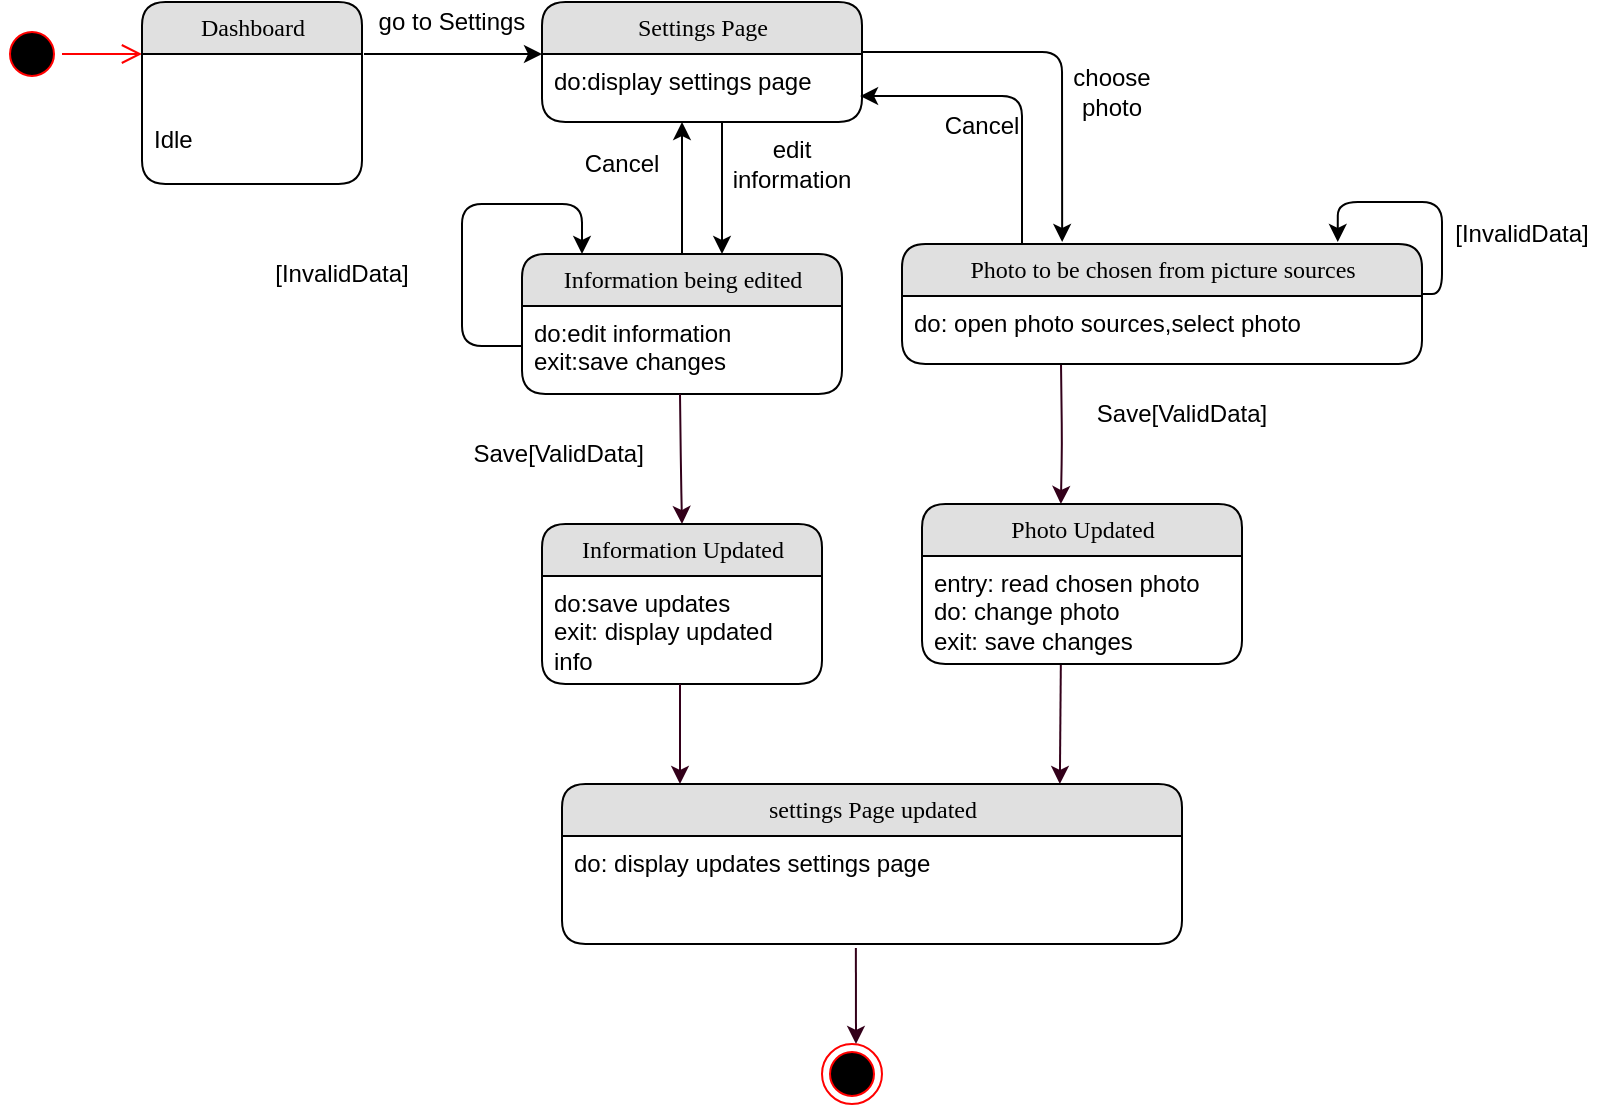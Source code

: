 <mxfile version="13.0.8" type="github">
  <diagram name="Page-1" id="b520641d-4fe3-3701-9064-5fc419738815">
    <mxGraphModel dx="946" dy="597" grid="1" gridSize="10" guides="1" tooltips="1" connect="1" arrows="1" fold="1" page="1" pageScale="1" pageWidth="1100" pageHeight="850" background="#ffffff" math="0" shadow="0">
      <root>
        <mxCell id="0" />
        <mxCell id="1" parent="0" />
        <mxCell id="JuLokaQtnEzh7Riw3Y3C-1" value="" style="ellipse;html=1;shape=startState;fillColor=#000000;strokeColor=#ff0000;" parent="1" vertex="1">
          <mxGeometry x="70" y="240" width="30" height="30" as="geometry" />
        </mxCell>
        <mxCell id="JuLokaQtnEzh7Riw3Y3C-2" value="" style="edgeStyle=orthogonalEdgeStyle;html=1;verticalAlign=bottom;endArrow=open;endSize=8;strokeColor=#ff0000;" parent="1" source="JuLokaQtnEzh7Riw3Y3C-1" edge="1">
          <mxGeometry relative="1" as="geometry">
            <mxPoint x="140" y="255" as="targetPoint" />
          </mxGeometry>
        </mxCell>
        <mxCell id="JuLokaQtnEzh7Riw3Y3C-3" value="" style="endArrow=classic;html=1;" parent="1" edge="1">
          <mxGeometry width="50" height="50" relative="1" as="geometry">
            <mxPoint x="251" y="255" as="sourcePoint" />
            <mxPoint x="340" y="255" as="targetPoint" />
          </mxGeometry>
        </mxCell>
        <mxCell id="JuLokaQtnEzh7Riw3Y3C-7" value="go to Settings" style="text;html=1;strokeColor=none;fillColor=none;align=center;verticalAlign=middle;whiteSpace=wrap;rounded=0;" parent="1" vertex="1">
          <mxGeometry x="250" y="229" width="90" height="20" as="geometry" />
        </mxCell>
        <mxCell id="JuLokaQtnEzh7Riw3Y3C-10" value="" style="endArrow=classic;html=1;" parent="1" edge="1">
          <mxGeometry width="50" height="50" relative="1" as="geometry">
            <mxPoint x="430" y="281" as="sourcePoint" />
            <mxPoint x="430" y="355" as="targetPoint" />
            <Array as="points" />
          </mxGeometry>
        </mxCell>
        <mxCell id="JuLokaQtnEzh7Riw3Y3C-20" value="" style="ellipse;html=1;shape=endState;fillColor=#000000;strokeColor=#ff0000;" parent="1" vertex="1">
          <mxGeometry x="480" y="750" width="30" height="30" as="geometry" />
        </mxCell>
        <mxCell id="JuLokaQtnEzh7Riw3Y3C-25" value="edit information" style="text;html=1;strokeColor=none;fillColor=none;align=center;verticalAlign=middle;whiteSpace=wrap;rounded=0;rotation=0;" parent="1" vertex="1">
          <mxGeometry x="440" y="300" width="50" height="20" as="geometry" />
        </mxCell>
        <mxCell id="JuLokaQtnEzh7Riw3Y3C-26" value="" style="endArrow=classic;html=1;exitX=1;exitY=-0.038;exitDx=0;exitDy=0;exitPerimeter=0;entryX=0.308;entryY=-0.017;entryDx=0;entryDy=0;entryPerimeter=0;" parent="1" source="JuLokaQtnEzh7Riw3Y3C-5" target="JuLokaQtnEzh7Riw3Y3C-27" edge="1">
          <mxGeometry width="50" height="50" relative="1" as="geometry">
            <mxPoint x="460" y="205" as="sourcePoint" />
            <mxPoint x="580" y="254" as="targetPoint" />
            <Array as="points">
              <mxPoint x="600" y="254" />
            </Array>
          </mxGeometry>
        </mxCell>
        <mxCell id="JuLokaQtnEzh7Riw3Y3C-31" value="choose photo" style="text;html=1;strokeColor=none;fillColor=none;align=center;verticalAlign=middle;whiteSpace=wrap;rounded=0;rotation=0;" parent="1" vertex="1">
          <mxGeometry x="590" y="259" width="70" height="30" as="geometry" />
        </mxCell>
        <mxCell id="JuLokaQtnEzh7Riw3Y3C-35" value="[InvalidData]" style="text;html=1;strokeColor=none;fillColor=none;align=center;verticalAlign=middle;whiteSpace=wrap;rounded=0;" parent="1" vertex="1">
          <mxGeometry x="200" y="355" width="80" height="20" as="geometry" />
        </mxCell>
        <mxCell id="JuLokaQtnEzh7Riw3Y3C-52" value="" style="endArrow=classic;html=1;strokeColor=#33001A;entryX=0.434;entryY=0;entryDx=0;entryDy=0;entryPerimeter=0;" parent="1" target="JuLokaQtnEzh7Riw3Y3C-21" edge="1">
          <mxGeometry width="50" height="50" relative="1" as="geometry">
            <mxPoint x="599.5" y="409.5" as="sourcePoint" />
            <mxPoint x="599.5" y="470" as="targetPoint" />
            <Array as="points">
              <mxPoint x="600" y="450" />
            </Array>
          </mxGeometry>
        </mxCell>
        <mxCell id="JuLokaQtnEzh7Riw3Y3C-27" value="Photo to be chosen from picture sources" style="swimlane;html=1;fontStyle=0;childLayout=stackLayout;horizontal=1;startSize=26;fillColor=#e0e0e0;horizontalStack=0;resizeParent=1;resizeLast=0;collapsible=1;marginBottom=0;swimlaneFillColor=#ffffff;align=center;rounded=1;shadow=0;comic=0;labelBackgroundColor=none;strokeWidth=1;fontFamily=Verdana;fontSize=12" parent="1" vertex="1">
          <mxGeometry x="520" y="350" width="260" height="60" as="geometry" />
        </mxCell>
        <mxCell id="JuLokaQtnEzh7Riw3Y3C-28" value="do: open photo sources,select photo" style="text;html=1;strokeColor=none;fillColor=none;spacingLeft=4;spacingRight=4;whiteSpace=wrap;overflow=hidden;rotatable=0;points=[[0,0.5],[1,0.5]];portConstraint=eastwest;" parent="JuLokaQtnEzh7Riw3Y3C-27" vertex="1">
          <mxGeometry y="26" width="260" height="34" as="geometry" />
        </mxCell>
        <mxCell id="JuLokaQtnEzh7Riw3Y3C-32" value="Information being edited" style="swimlane;html=1;fontStyle=0;childLayout=stackLayout;horizontal=1;startSize=26;fillColor=#e0e0e0;horizontalStack=0;resizeParent=1;resizeLast=0;collapsible=1;marginBottom=0;swimlaneFillColor=#ffffff;align=center;rounded=1;shadow=0;comic=0;labelBackgroundColor=none;strokeWidth=1;fontFamily=Verdana;fontSize=12" parent="1" vertex="1">
          <mxGeometry x="330" y="355" width="160" height="70" as="geometry" />
        </mxCell>
        <mxCell id="JuLokaQtnEzh7Riw3Y3C-33" value="do:edit information&lt;br&gt;exit:save changes" style="text;html=1;strokeColor=none;fillColor=none;spacingLeft=4;spacingRight=4;whiteSpace=wrap;overflow=hidden;rotatable=0;points=[[0,0.5],[1,0.5]];portConstraint=eastwest;" parent="JuLokaQtnEzh7Riw3Y3C-32" vertex="1">
          <mxGeometry y="26" width="160" height="40" as="geometry" />
        </mxCell>
        <mxCell id="JuLokaQtnEzh7Riw3Y3C-44" value="" style="edgeStyle=segmentEdgeStyle;endArrow=classic;html=1;exitX=0;exitY=0.5;exitDx=0;exitDy=0;" parent="JuLokaQtnEzh7Riw3Y3C-32" source="JuLokaQtnEzh7Riw3Y3C-33" edge="1">
          <mxGeometry width="50" height="50" relative="1" as="geometry">
            <mxPoint x="-20" y="155" as="sourcePoint" />
            <mxPoint x="30" as="targetPoint" />
            <Array as="points">
              <mxPoint x="-30" y="46" />
              <mxPoint x="-30" y="-25" />
              <mxPoint x="30" y="-25" />
              <mxPoint x="30" />
            </Array>
          </mxGeometry>
        </mxCell>
        <mxCell id="JuLokaQtnEzh7Riw3Y3C-56" value="Save[ValidData]" style="text;html=1;strokeColor=none;fillColor=none;align=center;verticalAlign=middle;whiteSpace=wrap;rounded=0;" parent="1" vertex="1">
          <mxGeometry x="640" y="425" width="40" height="20" as="geometry" />
        </mxCell>
        <mxCell id="JuLokaQtnEzh7Riw3Y3C-59" value="" style="endArrow=classic;html=1;strokeColor=#33001A;entryX=0.803;entryY=0;entryDx=0;entryDy=0;entryPerimeter=0;" parent="1" target="JuLokaQtnEzh7Riw3Y3C-67" edge="1">
          <mxGeometry width="50" height="50" relative="1" as="geometry">
            <mxPoint x="599.5" y="550" as="sourcePoint" />
            <mxPoint x="600" y="610" as="targetPoint" />
            <Array as="points" />
          </mxGeometry>
        </mxCell>
        <mxCell id="JuLokaQtnEzh7Riw3Y3C-61" value="" style="endArrow=classic;html=1;strokeColor=#33001A;entryX=0.5;entryY=0;entryDx=0;entryDy=0;" parent="1" target="JuLokaQtnEzh7Riw3Y3C-62" edge="1">
          <mxGeometry width="50" height="50" relative="1" as="geometry">
            <mxPoint x="409" y="425" as="sourcePoint" />
            <mxPoint x="409" y="485.5" as="targetPoint" />
            <Array as="points">
              <mxPoint x="409.5" y="465.5" />
            </Array>
          </mxGeometry>
        </mxCell>
        <mxCell id="JuLokaQtnEzh7Riw3Y3C-62" value="Information Updated" style="swimlane;html=1;fontStyle=0;childLayout=stackLayout;horizontal=1;startSize=26;fillColor=#e0e0e0;horizontalStack=0;resizeParent=1;resizeLast=0;collapsible=1;marginBottom=0;swimlaneFillColor=#ffffff;align=center;rounded=1;shadow=0;comic=0;labelBackgroundColor=none;strokeWidth=1;fontFamily=Verdana;fontSize=12" parent="1" vertex="1">
          <mxGeometry x="340" y="490" width="140" height="80" as="geometry" />
        </mxCell>
        <mxCell id="JuLokaQtnEzh7Riw3Y3C-63" value="do:save updates&lt;br&gt;exit: display updated info" style="text;html=1;strokeColor=none;fillColor=none;spacingLeft=4;spacingRight=4;whiteSpace=wrap;overflow=hidden;rotatable=0;points=[[0,0.5],[1,0.5]];portConstraint=eastwest;" parent="JuLokaQtnEzh7Riw3Y3C-62" vertex="1">
          <mxGeometry y="26" width="140" height="54" as="geometry" />
        </mxCell>
        <mxCell id="JuLokaQtnEzh7Riw3Y3C-64" value="" style="endArrow=classic;html=1;strokeColor=#33001A;" parent="1" edge="1">
          <mxGeometry width="50" height="50" relative="1" as="geometry">
            <mxPoint x="409" y="570" as="sourcePoint" />
            <mxPoint x="409" y="620" as="targetPoint" />
            <Array as="points" />
          </mxGeometry>
        </mxCell>
        <mxCell id="JuLokaQtnEzh7Riw3Y3C-69" value="" style="endArrow=classic;html=1;strokeColor=#33001A;exitX=0.474;exitY=1.037;exitDx=0;exitDy=0;exitPerimeter=0;" parent="1" source="JuLokaQtnEzh7Riw3Y3C-68" edge="1">
          <mxGeometry width="50" height="50" relative="1" as="geometry">
            <mxPoint x="430" y="765" as="sourcePoint" />
            <mxPoint x="497" y="750" as="targetPoint" />
            <Array as="points" />
          </mxGeometry>
        </mxCell>
        <mxCell id="Fjzbvsaa3bJh2Papa4zq-2" value="[InvalidData]" style="text;html=1;strokeColor=none;fillColor=none;align=center;verticalAlign=middle;whiteSpace=wrap;rounded=0;" parent="1" vertex="1">
          <mxGeometry x="790" y="335" width="80" height="20" as="geometry" />
        </mxCell>
        <mxCell id="Fjzbvsaa3bJh2Papa4zq-3" value="Save[ValidData]&amp;nbsp;" style="text;html=1;strokeColor=none;fillColor=none;align=center;verticalAlign=middle;whiteSpace=wrap;rounded=0;" parent="1" vertex="1">
          <mxGeometry x="330" y="445" width="40" height="20" as="geometry" />
        </mxCell>
        <mxCell id="JuLokaQtnEzh7Riw3Y3C-67" value="settings Page updated" style="swimlane;html=1;fontStyle=0;childLayout=stackLayout;horizontal=1;startSize=26;fillColor=#e0e0e0;horizontalStack=0;resizeParent=1;resizeLast=0;collapsible=1;marginBottom=0;swimlaneFillColor=#ffffff;align=center;rounded=1;shadow=0;comic=0;labelBackgroundColor=none;strokeWidth=1;fontFamily=Verdana;fontSize=12" parent="1" vertex="1">
          <mxGeometry x="350" y="620" width="310" height="80" as="geometry" />
        </mxCell>
        <mxCell id="JuLokaQtnEzh7Riw3Y3C-68" value="do: display updates settings page" style="text;html=1;strokeColor=none;fillColor=none;spacingLeft=4;spacingRight=4;whiteSpace=wrap;overflow=hidden;rotatable=0;points=[[0,0.5],[1,0.5]];portConstraint=eastwest;" parent="JuLokaQtnEzh7Riw3Y3C-67" vertex="1">
          <mxGeometry y="26" width="310" height="54" as="geometry" />
        </mxCell>
        <mxCell id="JuLokaQtnEzh7Riw3Y3C-21" value="Photo Updated" style="swimlane;html=1;fontStyle=0;childLayout=stackLayout;horizontal=1;startSize=26;fillColor=#e0e0e0;horizontalStack=0;resizeParent=1;resizeLast=0;collapsible=1;marginBottom=0;swimlaneFillColor=#ffffff;align=center;rounded=1;shadow=0;comic=0;labelBackgroundColor=none;strokeWidth=1;fontFamily=Verdana;fontSize=12" parent="1" vertex="1">
          <mxGeometry x="530" y="480" width="160" height="80" as="geometry" />
        </mxCell>
        <mxCell id="JuLokaQtnEzh7Riw3Y3C-22" value="entry: read chosen photo&lt;br&gt;do: change photo&lt;br&gt;exit: save changes" style="text;html=1;strokeColor=none;fillColor=none;spacingLeft=4;spacingRight=4;whiteSpace=wrap;overflow=hidden;rotatable=0;points=[[0,0.5],[1,0.5]];portConstraint=eastwest;" parent="JuLokaQtnEzh7Riw3Y3C-21" vertex="1">
          <mxGeometry y="26" width="160" height="54" as="geometry" />
        </mxCell>
        <mxCell id="21ea969265ad0168-6" value="Dashboard" style="swimlane;html=1;fontStyle=0;childLayout=stackLayout;horizontal=1;startSize=26;fillColor=#e0e0e0;horizontalStack=0;resizeParent=1;resizeLast=0;collapsible=1;marginBottom=0;swimlaneFillColor=#ffffff;align=center;rounded=1;shadow=0;comic=0;labelBackgroundColor=none;strokeWidth=1;fontFamily=Verdana;fontSize=12" parent="1" vertex="1">
          <mxGeometry x="140" y="229" width="110" height="91" as="geometry" />
        </mxCell>
        <mxCell id="21ea969265ad0168-7" value="&lt;br&gt;&lt;br&gt;Idle" style="text;html=1;strokeColor=none;fillColor=none;spacingLeft=4;spacingRight=4;whiteSpace=wrap;overflow=hidden;rotatable=0;points=[[0,0.5],[1,0.5]];portConstraint=eastwest;" parent="21ea969265ad0168-6" vertex="1">
          <mxGeometry y="26" width="110" height="54" as="geometry" />
        </mxCell>
        <mxCell id="JuLokaQtnEzh7Riw3Y3C-4" value="Settings Page" style="swimlane;html=1;fontStyle=0;childLayout=stackLayout;horizontal=1;startSize=26;fillColor=#e0e0e0;horizontalStack=0;resizeParent=1;resizeLast=0;collapsible=1;marginBottom=0;swimlaneFillColor=#ffffff;align=center;rounded=1;shadow=0;comic=0;labelBackgroundColor=none;strokeWidth=1;fontFamily=Verdana;fontSize=12" parent="1" vertex="1">
          <mxGeometry x="340" y="229" width="160" height="60" as="geometry" />
        </mxCell>
        <mxCell id="JuLokaQtnEzh7Riw3Y3C-5" value="do:display settings page" style="text;html=1;strokeColor=none;fillColor=none;spacingLeft=4;spacingRight=4;whiteSpace=wrap;overflow=hidden;rotatable=0;points=[[0,0.5],[1,0.5]];portConstraint=eastwest;" parent="JuLokaQtnEzh7Riw3Y3C-4" vertex="1">
          <mxGeometry y="26" width="160" height="26" as="geometry" />
        </mxCell>
        <mxCell id="Fjzbvsaa3bJh2Papa4zq-1" value="" style="edgeStyle=segmentEdgeStyle;endArrow=classic;html=1;entryX=0.838;entryY=-0.017;entryDx=0;entryDy=0;entryPerimeter=0;" parent="1" target="JuLokaQtnEzh7Riw3Y3C-27" edge="1">
          <mxGeometry width="50" height="50" relative="1" as="geometry">
            <mxPoint x="780" y="375" as="sourcePoint" />
            <mxPoint x="760" y="329" as="targetPoint" />
            <Array as="points">
              <mxPoint x="790" y="375" />
              <mxPoint x="790" y="329" />
              <mxPoint x="738" y="329" />
            </Array>
          </mxGeometry>
        </mxCell>
        <mxCell id="YXcMiO8-ZLakdWNQqbGO-11" value="" style="endArrow=classic;html=1;exitX=0.5;exitY=0;exitDx=0;exitDy=0;" parent="1" source="JuLokaQtnEzh7Riw3Y3C-32" edge="1">
          <mxGeometry width="50" height="50" relative="1" as="geometry">
            <mxPoint x="400" y="349" as="sourcePoint" />
            <mxPoint x="410" y="289" as="targetPoint" />
          </mxGeometry>
        </mxCell>
        <mxCell id="YXcMiO8-ZLakdWNQqbGO-12" value="Cancel" style="text;html=1;strokeColor=none;fillColor=none;align=center;verticalAlign=middle;whiteSpace=wrap;rounded=0;" parent="1" vertex="1">
          <mxGeometry x="360" y="300" width="40" height="20" as="geometry" />
        </mxCell>
        <mxCell id="YXcMiO8-ZLakdWNQqbGO-13" value="" style="endArrow=classic;html=1;exitX=0.5;exitY=0;exitDx=0;exitDy=0;entryX=0.994;entryY=0.808;entryDx=0;entryDy=0;entryPerimeter=0;" parent="1" target="JuLokaQtnEzh7Riw3Y3C-5" edge="1">
          <mxGeometry width="50" height="50" relative="1" as="geometry">
            <mxPoint x="580" y="350" as="sourcePoint" />
            <mxPoint x="550" y="280" as="targetPoint" />
            <Array as="points">
              <mxPoint x="580" y="276" />
            </Array>
          </mxGeometry>
        </mxCell>
        <mxCell id="YXcMiO8-ZLakdWNQqbGO-14" value="Cancel" style="text;html=1;strokeColor=none;fillColor=none;align=center;verticalAlign=middle;whiteSpace=wrap;rounded=0;" parent="1" vertex="1">
          <mxGeometry x="540" y="281" width="40" height="20" as="geometry" />
        </mxCell>
      </root>
    </mxGraphModel>
  </diagram>
</mxfile>
